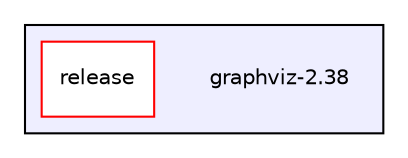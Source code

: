 digraph "graphviz-2.38" {
  bgcolor=transparent;
  compound=true
  node [ fontsize="10", fontname="Helvetica"];
  edge [ labelfontsize="10", labelfontname="Helvetica"];
  subgraph clusterdir_b1dd77fc82db6570b7d0bc5f69cfd5fe {
    graph [ bgcolor="#eeeeff", pencolor="black", label="" URL="dir_b1dd77fc82db6570b7d0bc5f69cfd5fe.html"];
    dir_b1dd77fc82db6570b7d0bc5f69cfd5fe [shape=plaintext label="graphviz-2.38"];
    dir_a334ded5927ae8929a5cf715c79f32d2 [shape=box label="release" color="red" fillcolor="white" style="filled" URL="dir_a334ded5927ae8929a5cf715c79f32d2.html"];
  }
}
